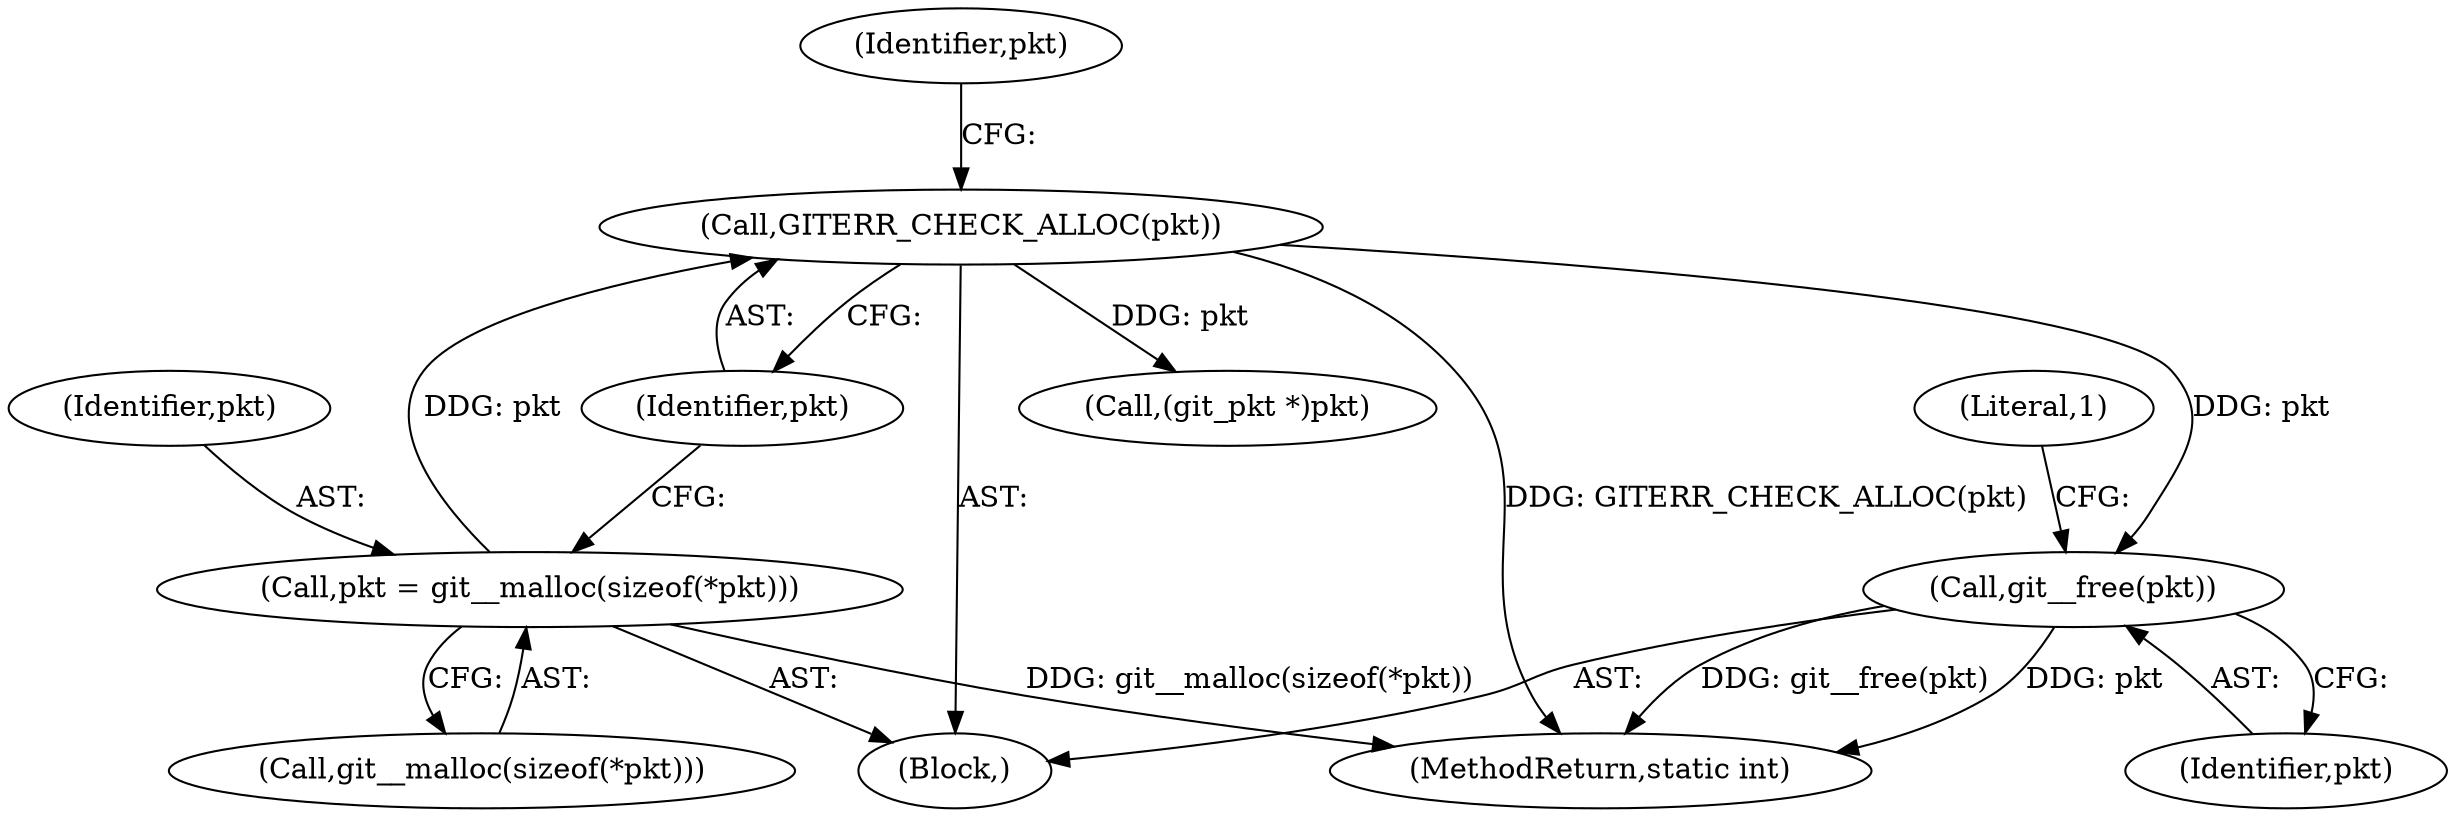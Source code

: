 digraph "0_libgit2_1f9a8510e1d2f20ed7334eeeddb92c4dd8e7c649@API" {
"1000233" [label="(Call,git__free(pkt))"];
"1000115" [label="(Call,GITERR_CHECK_ALLOC(pkt))"];
"1000109" [label="(Call,pkt = git__malloc(sizeof(*pkt)))"];
"1000111" [label="(Call,git__malloc(sizeof(*pkt)))"];
"1000119" [label="(Identifier,pkt)"];
"1000237" [label="(Literal,1)"];
"1000105" [label="(Block,)"];
"1000115" [label="(Call,GITERR_CHECK_ALLOC(pkt))"];
"1000116" [label="(Identifier,pkt)"];
"1000220" [label="(Call,(git_pkt *)pkt)"];
"1000238" [label="(MethodReturn,static int)"];
"1000109" [label="(Call,pkt = git__malloc(sizeof(*pkt)))"];
"1000110" [label="(Identifier,pkt)"];
"1000234" [label="(Identifier,pkt)"];
"1000233" [label="(Call,git__free(pkt))"];
"1000233" -> "1000105"  [label="AST: "];
"1000233" -> "1000234"  [label="CFG: "];
"1000234" -> "1000233"  [label="AST: "];
"1000237" -> "1000233"  [label="CFG: "];
"1000233" -> "1000238"  [label="DDG: git__free(pkt)"];
"1000233" -> "1000238"  [label="DDG: pkt"];
"1000115" -> "1000233"  [label="DDG: pkt"];
"1000115" -> "1000105"  [label="AST: "];
"1000115" -> "1000116"  [label="CFG: "];
"1000116" -> "1000115"  [label="AST: "];
"1000119" -> "1000115"  [label="CFG: "];
"1000115" -> "1000238"  [label="DDG: GITERR_CHECK_ALLOC(pkt)"];
"1000109" -> "1000115"  [label="DDG: pkt"];
"1000115" -> "1000220"  [label="DDG: pkt"];
"1000109" -> "1000105"  [label="AST: "];
"1000109" -> "1000111"  [label="CFG: "];
"1000110" -> "1000109"  [label="AST: "];
"1000111" -> "1000109"  [label="AST: "];
"1000116" -> "1000109"  [label="CFG: "];
"1000109" -> "1000238"  [label="DDG: git__malloc(sizeof(*pkt))"];
}
